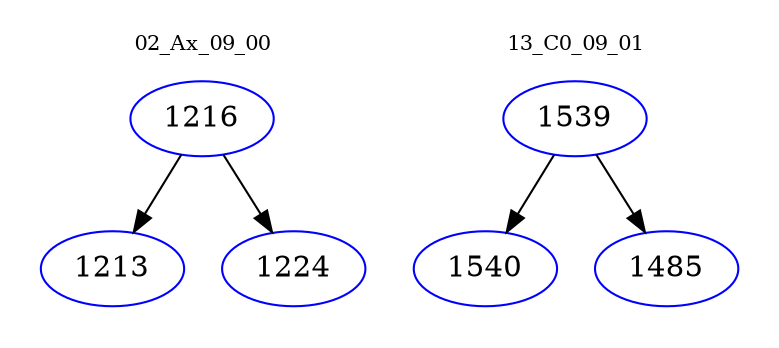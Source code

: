 digraph{
subgraph cluster_0 {
color = white
label = "02_Ax_09_00";
fontsize=10;
T0_1216 [label="1216", color="blue"]
T0_1216 -> T0_1213 [color="black"]
T0_1213 [label="1213", color="blue"]
T0_1216 -> T0_1224 [color="black"]
T0_1224 [label="1224", color="blue"]
}
subgraph cluster_1 {
color = white
label = "13_C0_09_01";
fontsize=10;
T1_1539 [label="1539", color="blue"]
T1_1539 -> T1_1540 [color="black"]
T1_1540 [label="1540", color="blue"]
T1_1539 -> T1_1485 [color="black"]
T1_1485 [label="1485", color="blue"]
}
}
